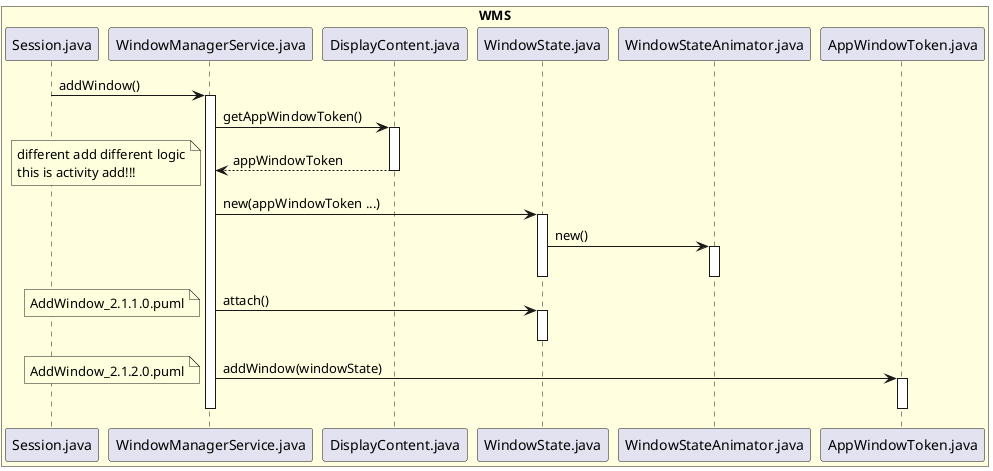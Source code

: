 @startuml

box "WMS" #LightYellow
participant Session.java
participant WindowManagerService.java
participant DisplayContent.java
participant WindowState.java
participant WindowStateAnimator.java
participant AppWindowToken.java
end box

Session.java -> WindowManagerService.java: addWindow()
activate WindowManagerService.java


WindowManagerService.java -> DisplayContent.java: getAppWindowToken()
activate DisplayContent.java
DisplayContent.java --> WindowManagerService.java: appWindowToken
deactivate DisplayContent.java
note left
different add different logic
this is activity add!!!
end note
WindowManagerService.java -> WindowState.java: new(appWindowToken ...)
activate WindowState.java
WindowState.java -> WindowStateAnimator.java: new()
activate WindowStateAnimator.java
deactivate WindowStateAnimator.java


deactivate WindowState.java

WindowManagerService.java -> WindowState.java: attach()
activate WindowState.java
deactivate WindowState.java
note left:AddWindow_2.1.1.0.puml

WindowManagerService.java -> AppWindowToken.java: addWindow(windowState)
activate AppWindowToken.java
deactivate AppWindowToken.java
deactivate WindowManagerService.java
note left:AddWindow_2.1.2.0.puml



@enduml